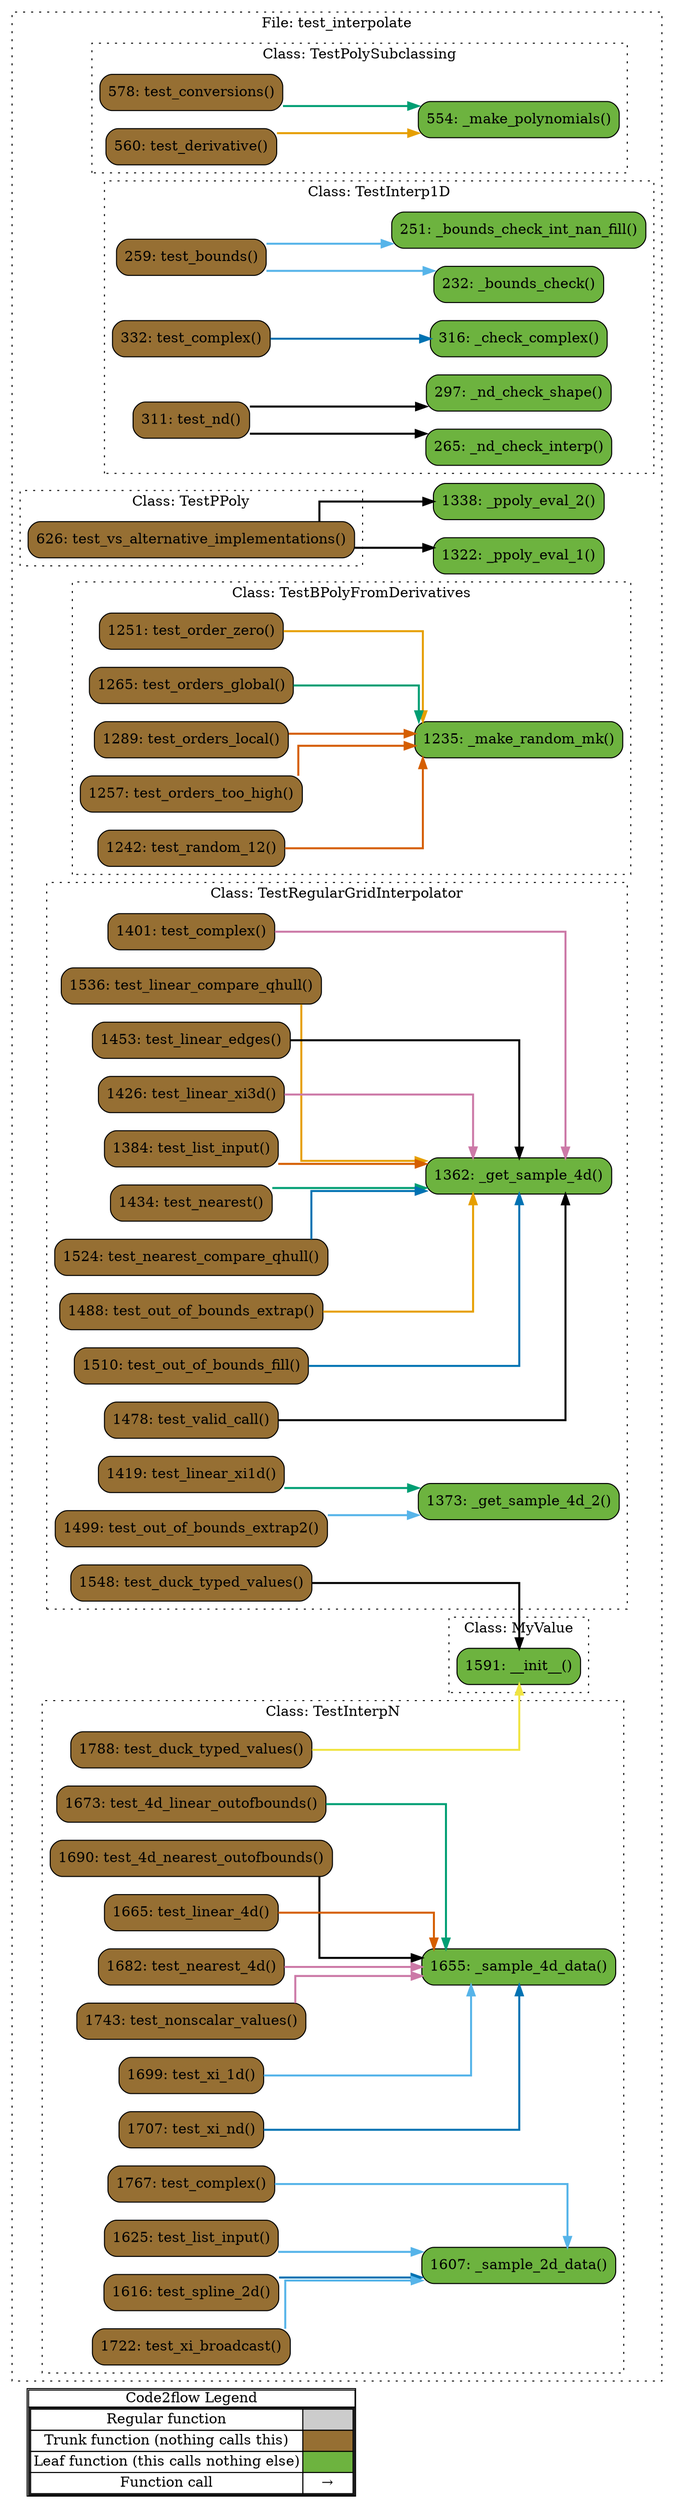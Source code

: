 digraph G {
concentrate=true;
splines="ortho";
rankdir="LR";
subgraph legend{
    rank = min;
    label = "legend";
    Legend [shape=none, margin=0, label = <
        <table cellspacing="0" cellpadding="0" border="1"><tr><td>Code2flow Legend</td></tr><tr><td>
        <table cellspacing="0">
        <tr><td>Regular function</td><td width="50px" bgcolor='#cccccc'></td></tr>
        <tr><td>Trunk function (nothing calls this)</td><td bgcolor='#966F33'></td></tr>
        <tr><td>Leaf function (this calls nothing else)</td><td bgcolor='#6db33f'></td></tr>
        <tr><td>Function call</td><td><font color='black'>&#8594;</font></td></tr>
        </table></td></tr></table>
        >];
}node_96e948c6 [label="1591: __init__()" name="test_interpolate::MyValue.__init__" shape="rect" style="rounded,filled" fillcolor="#6db33f" ];
node_82a03c32 [label="1235: _make_random_mk()" name="test_interpolate::TestBPolyFromDerivatives._make_random_mk" shape="rect" style="rounded,filled" fillcolor="#6db33f" ];
node_74dca771 [label="1251: test_order_zero()" name="test_interpolate::TestBPolyFromDerivatives.test_order_zero" shape="rect" style="rounded,filled" fillcolor="#966F33" ];
node_28cf4c33 [label="1265: test_orders_global()" name="test_interpolate::TestBPolyFromDerivatives.test_orders_global" shape="rect" style="rounded,filled" fillcolor="#966F33" ];
node_629094c6 [label="1289: test_orders_local()" name="test_interpolate::TestBPolyFromDerivatives.test_orders_local" shape="rect" style="rounded,filled" fillcolor="#966F33" ];
node_2bc0990e [label="1257: test_orders_too_high()" name="test_interpolate::TestBPolyFromDerivatives.test_orders_too_high" shape="rect" style="rounded,filled" fillcolor="#966F33" ];
node_7e02765e [label="1242: test_random_12()" name="test_interpolate::TestBPolyFromDerivatives.test_random_12" shape="rect" style="rounded,filled" fillcolor="#966F33" ];
node_f51e15c5 [label="232: _bounds_check()" name="test_interpolate::TestInterp1D._bounds_check" shape="rect" style="rounded,filled" fillcolor="#6db33f" ];
node_16d009ee [label="251: _bounds_check_int_nan_fill()" name="test_interpolate::TestInterp1D._bounds_check_int_nan_fill" shape="rect" style="rounded,filled" fillcolor="#6db33f" ];
node_9a0cdf38 [label="316: _check_complex()" name="test_interpolate::TestInterp1D._check_complex" shape="rect" style="rounded,filled" fillcolor="#6db33f" ];
node_34ae80ab [label="265: _nd_check_interp()" name="test_interpolate::TestInterp1D._nd_check_interp" shape="rect" style="rounded,filled" fillcolor="#6db33f" ];
node_c00adfbc [label="297: _nd_check_shape()" name="test_interpolate::TestInterp1D._nd_check_shape" shape="rect" style="rounded,filled" fillcolor="#6db33f" ];
node_4852968a [label="259: test_bounds()" name="test_interpolate::TestInterp1D.test_bounds" shape="rect" style="rounded,filled" fillcolor="#966F33" ];
node_a620c625 [label="332: test_complex()" name="test_interpolate::TestInterp1D.test_complex" shape="rect" style="rounded,filled" fillcolor="#966F33" ];
node_f301a8d8 [label="311: test_nd()" name="test_interpolate::TestInterp1D.test_nd" shape="rect" style="rounded,filled" fillcolor="#966F33" ];
node_c63d2fca [label="1607: _sample_2d_data()" name="test_interpolate::TestInterpN._sample_2d_data" shape="rect" style="rounded,filled" fillcolor="#6db33f" ];
node_a6c71bf4 [label="1655: _sample_4d_data()" name="test_interpolate::TestInterpN._sample_4d_data" shape="rect" style="rounded,filled" fillcolor="#6db33f" ];
node_86ff563b [label="1673: test_4d_linear_outofbounds()" name="test_interpolate::TestInterpN.test_4d_linear_outofbounds" shape="rect" style="rounded,filled" fillcolor="#966F33" ];
node_6af8de78 [label="1690: test_4d_nearest_outofbounds()" name="test_interpolate::TestInterpN.test_4d_nearest_outofbounds" shape="rect" style="rounded,filled" fillcolor="#966F33" ];
node_e7c21cc2 [label="1767: test_complex()" name="test_interpolate::TestInterpN.test_complex" shape="rect" style="rounded,filled" fillcolor="#966F33" ];
node_d143bb4c [label="1788: test_duck_typed_values()" name="test_interpolate::TestInterpN.test_duck_typed_values" shape="rect" style="rounded,filled" fillcolor="#966F33" ];
node_46a0bb6e [label="1665: test_linear_4d()" name="test_interpolate::TestInterpN.test_linear_4d" shape="rect" style="rounded,filled" fillcolor="#966F33" ];
node_1e2ec572 [label="1625: test_list_input()" name="test_interpolate::TestInterpN.test_list_input" shape="rect" style="rounded,filled" fillcolor="#966F33" ];
node_bb558cd7 [label="1682: test_nearest_4d()" name="test_interpolate::TestInterpN.test_nearest_4d" shape="rect" style="rounded,filled" fillcolor="#966F33" ];
node_abc1455f [label="1743: test_nonscalar_values()" name="test_interpolate::TestInterpN.test_nonscalar_values" shape="rect" style="rounded,filled" fillcolor="#966F33" ];
node_84c7360d [label="1616: test_spline_2d()" name="test_interpolate::TestInterpN.test_spline_2d" shape="rect" style="rounded,filled" fillcolor="#966F33" ];
node_8a83554a [label="1699: test_xi_1d()" name="test_interpolate::TestInterpN.test_xi_1d" shape="rect" style="rounded,filled" fillcolor="#966F33" ];
node_436fc91a [label="1722: test_xi_broadcast()" name="test_interpolate::TestInterpN.test_xi_broadcast" shape="rect" style="rounded,filled" fillcolor="#966F33" ];
node_54451efd [label="1707: test_xi_nd()" name="test_interpolate::TestInterpN.test_xi_nd" shape="rect" style="rounded,filled" fillcolor="#966F33" ];
node_03b72748 [label="626: test_vs_alternative_implementations()" name="test_interpolate::TestPPoly.test_vs_alternative_implementations" shape="rect" style="rounded,filled" fillcolor="#966F33" ];
node_fb96f940 [label="554: _make_polynomials()" name="test_interpolate::TestPolySubclassing._make_polynomials" shape="rect" style="rounded,filled" fillcolor="#6db33f" ];
node_971f8b0b [label="578: test_conversions()" name="test_interpolate::TestPolySubclassing.test_conversions" shape="rect" style="rounded,filled" fillcolor="#966F33" ];
node_2e63a819 [label="560: test_derivative()" name="test_interpolate::TestPolySubclassing.test_derivative" shape="rect" style="rounded,filled" fillcolor="#966F33" ];
node_d778535a [label="1362: _get_sample_4d()" name="test_interpolate::TestRegularGridInterpolator._get_sample_4d" shape="rect" style="rounded,filled" fillcolor="#6db33f" ];
node_ca7908e6 [label="1373: _get_sample_4d_2()" name="test_interpolate::TestRegularGridInterpolator._get_sample_4d_2" shape="rect" style="rounded,filled" fillcolor="#6db33f" ];
node_987e1a5f [label="1401: test_complex()" name="test_interpolate::TestRegularGridInterpolator.test_complex" shape="rect" style="rounded,filled" fillcolor="#966F33" ];
node_b30e1918 [label="1548: test_duck_typed_values()" name="test_interpolate::TestRegularGridInterpolator.test_duck_typed_values" shape="rect" style="rounded,filled" fillcolor="#966F33" ];
node_026354a1 [label="1536: test_linear_compare_qhull()" name="test_interpolate::TestRegularGridInterpolator.test_linear_compare_qhull" shape="rect" style="rounded,filled" fillcolor="#966F33" ];
node_0c41deb0 [label="1453: test_linear_edges()" name="test_interpolate::TestRegularGridInterpolator.test_linear_edges" shape="rect" style="rounded,filled" fillcolor="#966F33" ];
node_8519f5b3 [label="1419: test_linear_xi1d()" name="test_interpolate::TestRegularGridInterpolator.test_linear_xi1d" shape="rect" style="rounded,filled" fillcolor="#966F33" ];
node_fd19aadf [label="1426: test_linear_xi3d()" name="test_interpolate::TestRegularGridInterpolator.test_linear_xi3d" shape="rect" style="rounded,filled" fillcolor="#966F33" ];
node_f20b268e [label="1384: test_list_input()" name="test_interpolate::TestRegularGridInterpolator.test_list_input" shape="rect" style="rounded,filled" fillcolor="#966F33" ];
node_45825ed3 [label="1434: test_nearest()" name="test_interpolate::TestRegularGridInterpolator.test_nearest" shape="rect" style="rounded,filled" fillcolor="#966F33" ];
node_54704365 [label="1524: test_nearest_compare_qhull()" name="test_interpolate::TestRegularGridInterpolator.test_nearest_compare_qhull" shape="rect" style="rounded,filled" fillcolor="#966F33" ];
node_21207ad9 [label="1488: test_out_of_bounds_extrap()" name="test_interpolate::TestRegularGridInterpolator.test_out_of_bounds_extrap" shape="rect" style="rounded,filled" fillcolor="#966F33" ];
node_46d6dc82 [label="1499: test_out_of_bounds_extrap2()" name="test_interpolate::TestRegularGridInterpolator.test_out_of_bounds_extrap2" shape="rect" style="rounded,filled" fillcolor="#966F33" ];
node_8494715d [label="1510: test_out_of_bounds_fill()" name="test_interpolate::TestRegularGridInterpolator.test_out_of_bounds_fill" shape="rect" style="rounded,filled" fillcolor="#966F33" ];
node_ec8a56e0 [label="1478: test_valid_call()" name="test_interpolate::TestRegularGridInterpolator.test_valid_call" shape="rect" style="rounded,filled" fillcolor="#966F33" ];
node_4c381aca [label="1322: _ppoly_eval_1()" name="test_interpolate::_ppoly_eval_1" shape="rect" style="rounded,filled" fillcolor="#6db33f" ];
node_0f76fcc9 [label="1338: _ppoly_eval_2()" name="test_interpolate::_ppoly_eval_2" shape="rect" style="rounded,filled" fillcolor="#6db33f" ];
node_74dca771 -> node_82a03c32 [color="#E69F00" penwidth="2"];
node_28cf4c33 -> node_82a03c32 [color="#009E73" penwidth="2"];
node_629094c6 -> node_82a03c32 [color="#D55E00" penwidth="2"];
node_2bc0990e -> node_82a03c32 [color="#D55E00" penwidth="2"];
node_7e02765e -> node_82a03c32 [color="#D55E00" penwidth="2"];
node_4852968a -> node_f51e15c5 [color="#56B4E9" penwidth="2"];
node_4852968a -> node_16d009ee [color="#56B4E9" penwidth="2"];
node_a620c625 -> node_9a0cdf38 [color="#0072B2" penwidth="2"];
node_a620c625 -> node_9a0cdf38 [color="#0072B2" penwidth="2"];
node_f301a8d8 -> node_34ae80ab [color="#000000" penwidth="2"];
node_f301a8d8 -> node_c00adfbc [color="#000000" penwidth="2"];
node_86ff563b -> node_a6c71bf4 [color="#009E73" penwidth="2"];
node_6af8de78 -> node_a6c71bf4 [color="#000000" penwidth="2"];
node_e7c21cc2 -> node_c63d2fca [color="#56B4E9" penwidth="2"];
node_d143bb4c -> node_96e948c6 [color="#F0E442" penwidth="2"];
node_46a0bb6e -> node_a6c71bf4 [color="#D55E00" penwidth="2"];
node_1e2ec572 -> node_c63d2fca [color="#56B4E9" penwidth="2"];
node_bb558cd7 -> node_a6c71bf4 [color="#CC79A7" penwidth="2"];
node_abc1455f -> node_a6c71bf4 [color="#CC79A7" penwidth="2"];
node_84c7360d -> node_c63d2fca [color="#0072B2" penwidth="2"];
node_8a83554a -> node_a6c71bf4 [color="#56B4E9" penwidth="2"];
node_436fc91a -> node_c63d2fca [color="#56B4E9" penwidth="2"];
node_54451efd -> node_a6c71bf4 [color="#0072B2" penwidth="2"];
node_03b72748 -> node_4c381aca [color="#000000" penwidth="2"];
node_03b72748 -> node_0f76fcc9 [color="#000000" penwidth="2"];
node_971f8b0b -> node_fb96f940 [color="#009E73" penwidth="2"];
node_2e63a819 -> node_fb96f940 [color="#E69F00" penwidth="2"];
node_987e1a5f -> node_d778535a [color="#CC79A7" penwidth="2"];
node_b30e1918 -> node_96e948c6 [color="#000000" penwidth="2"];
node_026354a1 -> node_d778535a [color="#E69F00" penwidth="2"];
node_0c41deb0 -> node_d778535a [color="#000000" penwidth="2"];
node_8519f5b3 -> node_ca7908e6 [color="#009E73" penwidth="2"];
node_fd19aadf -> node_d778535a [color="#CC79A7" penwidth="2"];
node_f20b268e -> node_d778535a [color="#D55E00" penwidth="2"];
node_45825ed3 -> node_d778535a [color="#009E73" penwidth="2"];
node_54704365 -> node_d778535a [color="#0072B2" penwidth="2"];
node_21207ad9 -> node_d778535a [color="#E69F00" penwidth="2"];
node_46d6dc82 -> node_ca7908e6 [color="#56B4E9" penwidth="2"];
node_8494715d -> node_d778535a [color="#0072B2" penwidth="2"];
node_ec8a56e0 -> node_d778535a [color="#000000" penwidth="2"];
subgraph cluster_f96d91c5 {
    node_4c381aca node_0f76fcc9;
    label="File: test_interpolate";
    name="test_interpolate";
    style="filled";
    graph[style=dotted];
    subgraph cluster_55aaf359 {
        node_f51e15c5 node_16d009ee node_4852968a node_34ae80ab node_c00adfbc node_f301a8d8 node_9a0cdf38 node_a620c625;
        label="Class: TestInterp1D";
        name="TestInterp1D";
        style="filled";
        graph[style=dotted];
    };
    subgraph cluster_916570bc {
        node_fb96f940 node_2e63a819 node_971f8b0b;
        label="Class: TestPolySubclassing";
        name="TestPolySubclassing";
        style="filled";
        graph[style=dotted];
    };
    subgraph cluster_6aeafa4a {
        node_03b72748;
        label="Class: TestPPoly";
        name="TestPPoly";
        style="filled";
        graph[style=dotted];
    };
    subgraph cluster_5a4da4a9 {
        node_82a03c32 node_7e02765e node_74dca771 node_2bc0990e node_28cf4c33 node_629094c6;
        label="Class: TestBPolyFromDerivatives";
        name="TestBPolyFromDerivatives";
        style="filled";
        graph[style=dotted];
    };
    subgraph cluster_5098a895 {
        node_d778535a node_ca7908e6 node_f20b268e node_987e1a5f node_8519f5b3 node_fd19aadf node_45825ed3 node_0c41deb0 node_ec8a56e0 node_21207ad9 node_46d6dc82 node_8494715d node_54704365 node_026354a1 node_b30e1918;
        label="Class: TestRegularGridInterpolator";
        name="TestRegularGridInterpolator";
        style="filled";
        graph[style=dotted];
    };
    subgraph cluster_262b24be {
        node_96e948c6;
        label="Class: MyValue";
        name="MyValue";
        style="filled";
        graph[style=dotted];
    };
    subgraph cluster_86dcfab0 {
        node_c63d2fca node_84c7360d node_1e2ec572 node_a6c71bf4 node_46a0bb6e node_86ff563b node_bb558cd7 node_6af8de78 node_8a83554a node_54451efd node_436fc91a node_abc1455f node_e7c21cc2 node_d143bb4c;
        label="Class: TestInterpN";
        name="TestInterpN";
        style="filled";
        graph[style=dotted];
    };
};
}
